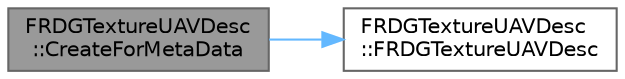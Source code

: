 digraph "FRDGTextureUAVDesc::CreateForMetaData"
{
 // INTERACTIVE_SVG=YES
 // LATEX_PDF_SIZE
  bgcolor="transparent";
  edge [fontname=Helvetica,fontsize=10,labelfontname=Helvetica,labelfontsize=10];
  node [fontname=Helvetica,fontsize=10,shape=box,height=0.2,width=0.4];
  rankdir="LR";
  Node1 [id="Node000001",label="FRDGTextureUAVDesc\l::CreateForMetaData",height=0.2,width=0.4,color="gray40", fillcolor="grey60", style="filled", fontcolor="black",tooltip="Create UAV with access to a specific meta data plane."];
  Node1 -> Node2 [id="edge1_Node000001_Node000002",color="steelblue1",style="solid",tooltip=" "];
  Node2 [id="Node000002",label="FRDGTextureUAVDesc\l::FRDGTextureUAVDesc",height=0.2,width=0.4,color="grey40", fillcolor="white", style="filled",URL="$dc/d31/classFRDGTextureUAVDesc.html#acfca8aafe1319da3c6929620c991c71a",tooltip=" "];
}
